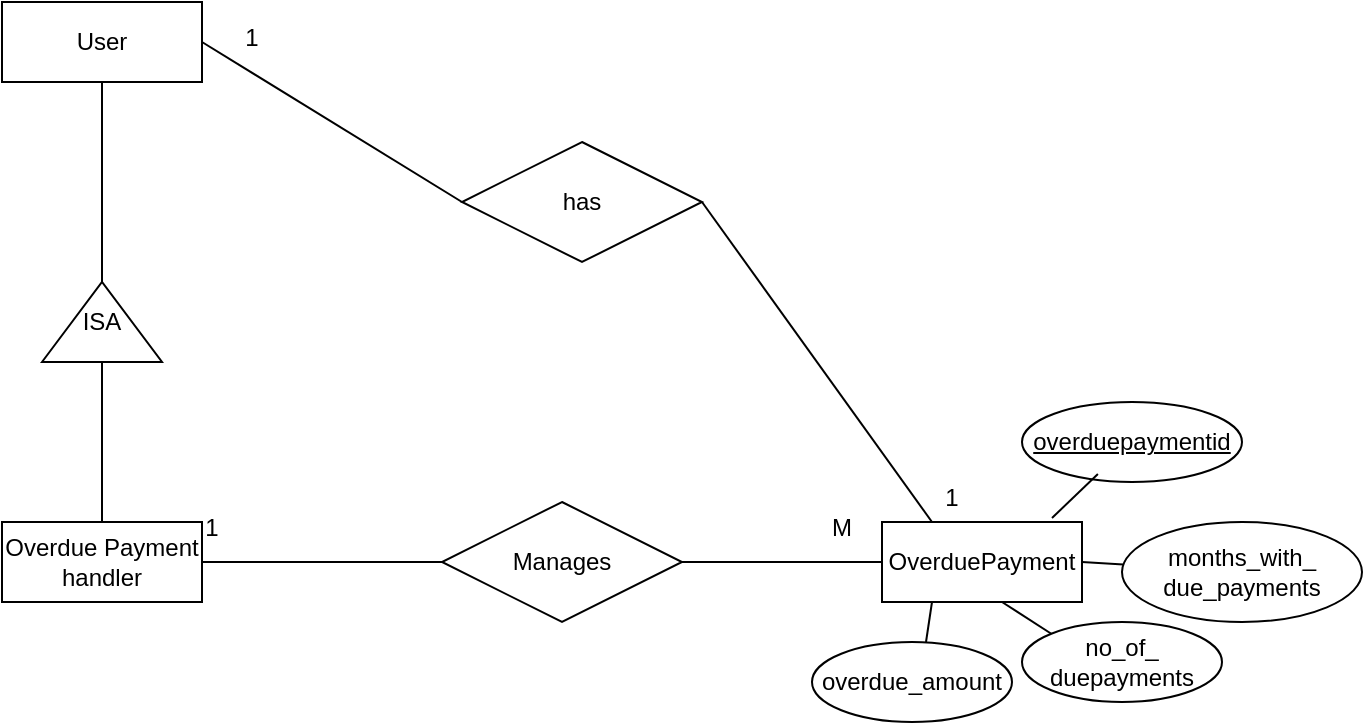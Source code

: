 <mxfile version="17.4.5" type="device"><diagram id="c21ARIvVRRXFvGiQfv0a" name="Page-1"><mxGraphModel dx="868" dy="482" grid="1" gridSize="10" guides="1" tooltips="1" connect="1" arrows="1" fold="1" page="1" pageScale="1" pageWidth="850" pageHeight="1100" math="0" shadow="0"><root><mxCell id="0"/><mxCell id="1" parent="0"/><mxCell id="gWF0HNGzMaTa67s8h8gH-1" value="User" style="whiteSpace=wrap;html=1;align=center;" parent="1" vertex="1"><mxGeometry x="20" y="20" width="100" height="40" as="geometry"/></mxCell><mxCell id="gWF0HNGzMaTa67s8h8gH-2" value="Overdue Payment handler" style="whiteSpace=wrap;html=1;align=center;" parent="1" vertex="1"><mxGeometry x="20" y="280" width="100" height="40" as="geometry"/></mxCell><mxCell id="gWF0HNGzMaTa67s8h8gH-3" value="ISA" style="triangle;whiteSpace=wrap;html=1;direction=north;" parent="1" vertex="1"><mxGeometry x="40" y="160" width="60" height="40" as="geometry"/></mxCell><mxCell id="gWF0HNGzMaTa67s8h8gH-4" value="" style="endArrow=none;html=1;rounded=0;exitX=1;exitY=0.5;exitDx=0;exitDy=0;entryX=0.5;entryY=1;entryDx=0;entryDy=0;" parent="1" source="gWF0HNGzMaTa67s8h8gH-3" target="gWF0HNGzMaTa67s8h8gH-1" edge="1"><mxGeometry width="50" height="50" relative="1" as="geometry"><mxPoint x="70" y="170" as="sourcePoint"/><mxPoint x="120" y="120" as="targetPoint"/></mxGeometry></mxCell><mxCell id="gWF0HNGzMaTa67s8h8gH-5" value="" style="endArrow=none;html=1;rounded=0;exitX=0;exitY=0.5;exitDx=0;exitDy=0;" parent="1" source="gWF0HNGzMaTa67s8h8gH-3" edge="1"><mxGeometry width="50" height="50" relative="1" as="geometry"><mxPoint x="80" y="170" as="sourcePoint"/><mxPoint x="70" y="280" as="targetPoint"/><Array as="points"><mxPoint x="70" y="280"/></Array></mxGeometry></mxCell><mxCell id="gWF0HNGzMaTa67s8h8gH-10" value="" style="endArrow=none;html=1;rounded=0;entryX=0;entryY=0.5;entryDx=0;entryDy=0;" parent="1" target="gWF0HNGzMaTa67s8h8gH-12" edge="1"><mxGeometry relative="1" as="geometry"><mxPoint x="120" y="300" as="sourcePoint"/><mxPoint x="280" y="300" as="targetPoint"/></mxGeometry></mxCell><mxCell id="gWF0HNGzMaTa67s8h8gH-11" value="OverduePayment" style="whiteSpace=wrap;html=1;align=center;" parent="1" vertex="1"><mxGeometry x="460" y="280" width="100" height="40" as="geometry"/></mxCell><mxCell id="gWF0HNGzMaTa67s8h8gH-12" value="Manages" style="shape=rhombus;perimeter=rhombusPerimeter;whiteSpace=wrap;html=1;align=center;" parent="1" vertex="1"><mxGeometry x="240" y="270" width="120" height="60" as="geometry"/></mxCell><mxCell id="gWF0HNGzMaTa67s8h8gH-13" value="" style="endArrow=none;html=1;rounded=0;entryX=0;entryY=0.5;entryDx=0;entryDy=0;exitX=1;exitY=0.5;exitDx=0;exitDy=0;" parent="1" source="gWF0HNGzMaTa67s8h8gH-12" target="gWF0HNGzMaTa67s8h8gH-11" edge="1"><mxGeometry relative="1" as="geometry"><mxPoint x="400" y="299.5" as="sourcePoint"/><mxPoint x="560" y="299.5" as="targetPoint"/></mxGeometry></mxCell><mxCell id="gWF0HNGzMaTa67s8h8gH-14" value="overduepaymentid" style="ellipse;whiteSpace=wrap;html=1;align=center;fontStyle=4;" parent="1" vertex="1"><mxGeometry x="530" y="220" width="110" height="40" as="geometry"/></mxCell><mxCell id="gWF0HNGzMaTa67s8h8gH-16" value="" style="endArrow=none;html=1;rounded=0;entryX=0.345;entryY=0.9;entryDx=0;entryDy=0;entryPerimeter=0;exitX=0.85;exitY=-0.05;exitDx=0;exitDy=0;exitPerimeter=0;" parent="1" source="gWF0HNGzMaTa67s8h8gH-11" target="gWF0HNGzMaTa67s8h8gH-14" edge="1"><mxGeometry width="50" height="50" relative="1" as="geometry"><mxPoint x="550" y="280" as="sourcePoint"/><mxPoint x="590" y="260" as="targetPoint"/></mxGeometry></mxCell><mxCell id="gWF0HNGzMaTa67s8h8gH-19" value="no_of_&lt;br&gt;duepayments" style="ellipse;whiteSpace=wrap;html=1;align=center;" parent="1" vertex="1"><mxGeometry x="530" y="330" width="100" height="40" as="geometry"/></mxCell><mxCell id="gWF0HNGzMaTa67s8h8gH-20" value="" style="endArrow=none;html=1;rounded=0;entryX=0;entryY=0;entryDx=0;entryDy=0;" parent="1" target="gWF0HNGzMaTa67s8h8gH-19" edge="1"><mxGeometry width="50" height="50" relative="1" as="geometry"><mxPoint x="520" y="320" as="sourcePoint"/><mxPoint x="556.02" y="297" as="targetPoint"/></mxGeometry></mxCell><mxCell id="gWF0HNGzMaTa67s8h8gH-21" value="months_with_&lt;br&gt;due_payments" style="ellipse;whiteSpace=wrap;html=1;align=center;" parent="1" vertex="1"><mxGeometry x="580" y="280" width="120" height="50" as="geometry"/></mxCell><mxCell id="gWF0HNGzMaTa67s8h8gH-22" value="" style="endArrow=none;html=1;rounded=0;" parent="1" target="gWF0HNGzMaTa67s8h8gH-21" edge="1"><mxGeometry width="50" height="50" relative="1" as="geometry"><mxPoint x="560" y="300" as="sourcePoint"/><mxPoint x="571" y="267" as="targetPoint"/></mxGeometry></mxCell><mxCell id="gWF0HNGzMaTa67s8h8gH-23" value="overdue_amount" style="ellipse;whiteSpace=wrap;html=1;align=center;" parent="1" vertex="1"><mxGeometry x="425" y="340" width="100" height="40" as="geometry"/></mxCell><mxCell id="gWF0HNGzMaTa67s8h8gH-24" value="" style="endArrow=none;html=1;rounded=0;exitX=0.25;exitY=1;exitDx=0;exitDy=0;entryX=0.57;entryY=0;entryDx=0;entryDy=0;entryPerimeter=0;" parent="1" source="gWF0HNGzMaTa67s8h8gH-11" target="gWF0HNGzMaTa67s8h8gH-23" edge="1"><mxGeometry width="50" height="50" relative="1" as="geometry"><mxPoint x="532" y="320" as="sourcePoint"/><mxPoint x="560" y="340" as="targetPoint"/></mxGeometry></mxCell><mxCell id="gWF0HNGzMaTa67s8h8gH-25" value="has" style="shape=rhombus;perimeter=rhombusPerimeter;whiteSpace=wrap;html=1;align=center;" parent="1" vertex="1"><mxGeometry x="250" y="90" width="120" height="60" as="geometry"/></mxCell><mxCell id="gWF0HNGzMaTa67s8h8gH-26" value="" style="endArrow=none;html=1;rounded=0;entryX=0;entryY=0.5;entryDx=0;entryDy=0;exitX=1;exitY=0.5;exitDx=0;exitDy=0;" parent="1" source="gWF0HNGzMaTa67s8h8gH-1" target="gWF0HNGzMaTa67s8h8gH-25" edge="1"><mxGeometry relative="1" as="geometry"><mxPoint x="120" y="99" as="sourcePoint"/><mxPoint x="240" y="99" as="targetPoint"/></mxGeometry></mxCell><mxCell id="gWF0HNGzMaTa67s8h8gH-27" value="" style="endArrow=none;html=1;rounded=0;entryX=0.25;entryY=0;entryDx=0;entryDy=0;exitX=1;exitY=0.5;exitDx=0;exitDy=0;" parent="1" source="gWF0HNGzMaTa67s8h8gH-25" target="gWF0HNGzMaTa67s8h8gH-11" edge="1"><mxGeometry relative="1" as="geometry"><mxPoint x="380" y="149" as="sourcePoint"/><mxPoint x="520" y="200" as="targetPoint"/></mxGeometry></mxCell><mxCell id="gWF0HNGzMaTa67s8h8gH-29" value="1" style="text;html=1;strokeColor=none;fillColor=none;align=center;verticalAlign=middle;whiteSpace=wrap;rounded=0;" parent="1" vertex="1"><mxGeometry x="130" y="25" width="30" height="25" as="geometry"/></mxCell><mxCell id="gWF0HNGzMaTa67s8h8gH-30" value="1" style="text;html=1;strokeColor=none;fillColor=none;align=center;verticalAlign=middle;whiteSpace=wrap;rounded=0;" parent="1" vertex="1"><mxGeometry x="480" y="255" width="30" height="25" as="geometry"/></mxCell><mxCell id="gWF0HNGzMaTa67s8h8gH-31" value="M" style="text;html=1;strokeColor=none;fillColor=none;align=center;verticalAlign=middle;whiteSpace=wrap;rounded=0;" parent="1" vertex="1"><mxGeometry x="425" y="270" width="30" height="25" as="geometry"/></mxCell><mxCell id="gWF0HNGzMaTa67s8h8gH-32" value="1" style="text;html=1;strokeColor=none;fillColor=none;align=center;verticalAlign=middle;whiteSpace=wrap;rounded=0;" parent="1" vertex="1"><mxGeometry x="110" y="270" width="30" height="25" as="geometry"/></mxCell></root></mxGraphModel></diagram></mxfile>